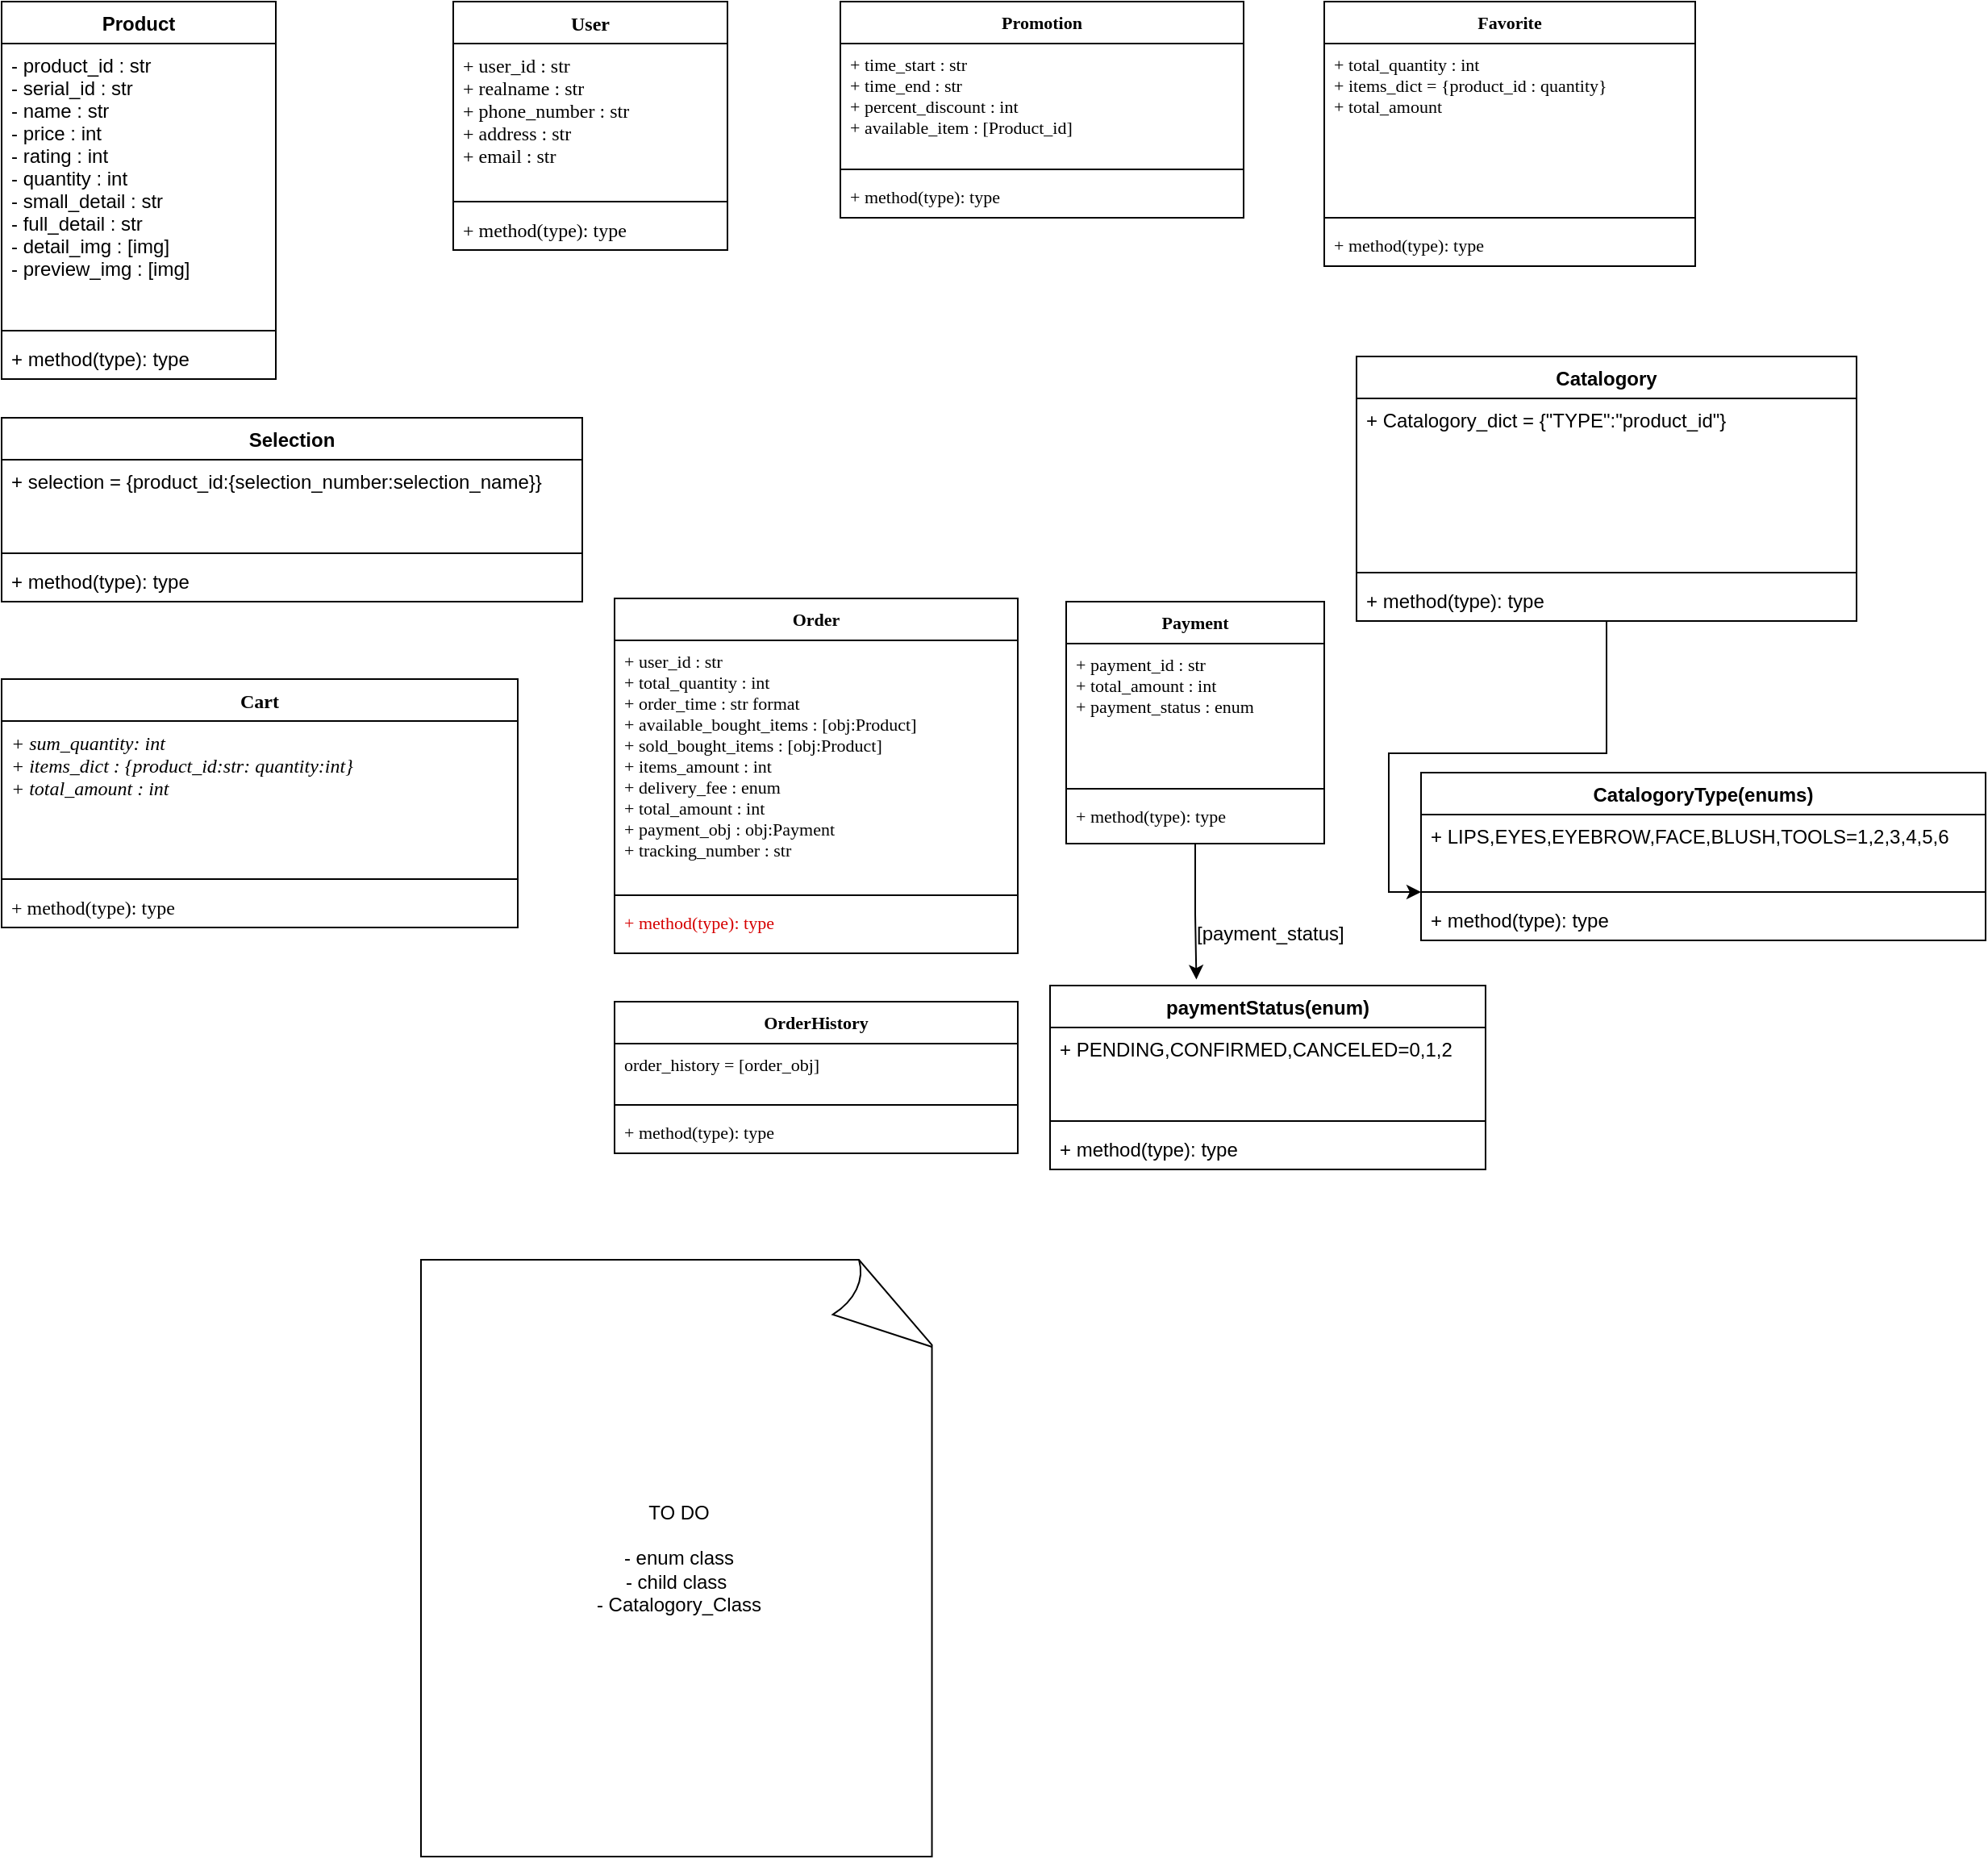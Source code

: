 <mxfile version="20.8.16" type="device"><diagram name="Page-1" id="n5ZgurH_n4MH8ZhJvJ57"><mxGraphModel dx="1026" dy="518" grid="1" gridSize="10" guides="1" tooltips="1" connect="1" arrows="1" fold="1" page="1" pageScale="1" pageWidth="850" pageHeight="1100" math="0" shadow="0"><root><mxCell id="0"/><mxCell id="1" parent="0"/><mxCell id="9LvrDFJ3hs18pUXBCNCo-1" value="Product" style="swimlane;fontStyle=1;align=center;verticalAlign=top;childLayout=stackLayout;horizontal=1;startSize=26;horizontalStack=0;resizeParent=1;resizeParentMax=0;resizeLast=0;collapsible=1;marginBottom=0;" parent="1" vertex="1"><mxGeometry x="20" y="20" width="170" height="234" as="geometry"><mxRectangle x="120" y="60" width="50" height="40" as="alternateBounds"/></mxGeometry></mxCell><mxCell id="9LvrDFJ3hs18pUXBCNCo-2" value="- product_id : str&#10;- serial_id : str &#10;- name : str&#10;- price : int&#10;- rating : int&#10;- quantity : int&#10;- small_detail : str&#10;- full_detail : str&#10;- detail_img : [img]&#10;- preview_img : [img]&#10;" style="text;strokeColor=none;fillColor=none;align=left;verticalAlign=top;spacingLeft=4;spacingRight=4;overflow=hidden;rotatable=0;points=[[0,0.5],[1,0.5]];portConstraint=eastwest;" parent="9LvrDFJ3hs18pUXBCNCo-1" vertex="1"><mxGeometry y="26" width="170" height="174" as="geometry"/></mxCell><mxCell id="9LvrDFJ3hs18pUXBCNCo-3" value="" style="line;strokeWidth=1;fillColor=none;align=left;verticalAlign=middle;spacingTop=-1;spacingLeft=3;spacingRight=3;rotatable=0;labelPosition=right;points=[];portConstraint=eastwest;strokeColor=inherit;" parent="9LvrDFJ3hs18pUXBCNCo-1" vertex="1"><mxGeometry y="200" width="170" height="8" as="geometry"/></mxCell><mxCell id="9LvrDFJ3hs18pUXBCNCo-4" value="+ method(type): type&#10;" style="text;strokeColor=none;fillColor=none;align=left;verticalAlign=top;spacingLeft=4;spacingRight=4;overflow=hidden;rotatable=0;points=[[0,0.5],[1,0.5]];portConstraint=eastwest;" parent="9LvrDFJ3hs18pUXBCNCo-1" vertex="1"><mxGeometry y="208" width="170" height="26" as="geometry"/></mxCell><mxCell id="9LvrDFJ3hs18pUXBCNCo-8" value="User" style="swimlane;fontStyle=1;align=center;verticalAlign=top;childLayout=stackLayout;horizontal=1;startSize=26;horizontalStack=0;resizeParent=1;resizeParentMax=0;resizeLast=0;collapsible=1;marginBottom=0;fontFamily=Verdana;" parent="1" vertex="1"><mxGeometry x="300" y="20" width="170" height="154" as="geometry"/></mxCell><mxCell id="9LvrDFJ3hs18pUXBCNCo-9" value="+ user_id : str&#10;+ realname : str&#10;+ phone_number : str&#10;+ address : str&#10;+ email : str" style="text;strokeColor=none;fillColor=none;align=left;verticalAlign=top;spacingLeft=4;spacingRight=4;overflow=hidden;rotatable=0;points=[[0,0.5],[1,0.5]];portConstraint=eastwest;fontFamily=Verdana;" parent="9LvrDFJ3hs18pUXBCNCo-8" vertex="1"><mxGeometry y="26" width="170" height="94" as="geometry"/></mxCell><mxCell id="9LvrDFJ3hs18pUXBCNCo-10" value="" style="line;strokeWidth=1;fillColor=none;align=left;verticalAlign=middle;spacingTop=-1;spacingLeft=3;spacingRight=3;rotatable=0;labelPosition=right;points=[];portConstraint=eastwest;strokeColor=inherit;fontFamily=Verdana;" parent="9LvrDFJ3hs18pUXBCNCo-8" vertex="1"><mxGeometry y="120" width="170" height="8" as="geometry"/></mxCell><mxCell id="9LvrDFJ3hs18pUXBCNCo-11" value="+ method(type): type" style="text;strokeColor=none;fillColor=none;align=left;verticalAlign=top;spacingLeft=4;spacingRight=4;overflow=hidden;rotatable=0;points=[[0,0.5],[1,0.5]];portConstraint=eastwest;fontFamily=Verdana;" parent="9LvrDFJ3hs18pUXBCNCo-8" vertex="1"><mxGeometry y="128" width="170" height="26" as="geometry"/></mxCell><mxCell id="9LvrDFJ3hs18pUXBCNCo-12" style="edgeStyle=orthogonalEdgeStyle;rounded=0;orthogonalLoop=1;jettySize=auto;html=1;exitX=1;exitY=0.5;exitDx=0;exitDy=0;fontFamily=Verdana;" parent="9LvrDFJ3hs18pUXBCNCo-8" source="9LvrDFJ3hs18pUXBCNCo-9" target="9LvrDFJ3hs18pUXBCNCo-9" edge="1"><mxGeometry relative="1" as="geometry"/></mxCell><mxCell id="9LvrDFJ3hs18pUXBCNCo-17" value="Cart" style="swimlane;fontStyle=1;align=center;verticalAlign=top;childLayout=stackLayout;horizontal=1;startSize=26;horizontalStack=0;resizeParent=1;resizeParentMax=0;resizeLast=0;collapsible=1;marginBottom=0;fontFamily=Verdana;" parent="1" vertex="1"><mxGeometry x="20" y="440" width="320" height="154" as="geometry"/></mxCell><mxCell id="9LvrDFJ3hs18pUXBCNCo-18" value="+ sum_quantity: int&#10;+ items_dict : {product_id:str: quantity:int}&#10;+ total_amount : int" style="text;strokeColor=none;fillColor=none;align=left;verticalAlign=top;spacingLeft=4;spacingRight=4;overflow=hidden;rotatable=0;points=[[0,0.5],[1,0.5]];portConstraint=eastwest;fontFamily=Verdana;fontStyle=2" parent="9LvrDFJ3hs18pUXBCNCo-17" vertex="1"><mxGeometry y="26" width="320" height="94" as="geometry"/></mxCell><mxCell id="9LvrDFJ3hs18pUXBCNCo-19" value="" style="line;strokeWidth=1;fillColor=none;align=left;verticalAlign=middle;spacingTop=-1;spacingLeft=3;spacingRight=3;rotatable=0;labelPosition=right;points=[];portConstraint=eastwest;strokeColor=inherit;fontFamily=Verdana;" parent="9LvrDFJ3hs18pUXBCNCo-17" vertex="1"><mxGeometry y="120" width="320" height="8" as="geometry"/></mxCell><mxCell id="9LvrDFJ3hs18pUXBCNCo-20" value="+ method(type): type" style="text;strokeColor=none;fillColor=none;align=left;verticalAlign=top;spacingLeft=4;spacingRight=4;overflow=hidden;rotatable=0;points=[[0,0.5],[1,0.5]];portConstraint=eastwest;fontFamily=Verdana;" parent="9LvrDFJ3hs18pUXBCNCo-17" vertex="1"><mxGeometry y="128" width="320" height="26" as="geometry"/></mxCell><mxCell id="9LvrDFJ3hs18pUXBCNCo-23" value="Order" style="swimlane;fontStyle=1;align=center;verticalAlign=top;childLayout=stackLayout;horizontal=1;startSize=26;horizontalStack=0;resizeParent=1;resizeParentMax=0;resizeLast=0;collapsible=1;marginBottom=0;fontFamily=Verdana;fontSize=11;fontColor=#000000;" parent="1" vertex="1"><mxGeometry x="400" y="390" width="250" height="220" as="geometry"/></mxCell><mxCell id="9LvrDFJ3hs18pUXBCNCo-24" value="+ user_id : str&#10;+ total_quantity : int&#10;+ order_time : str format&#10;+ available_bought_items : [obj:Product]&#10;+ sold_bought_items : [obj:Product]&#10;+ items_amount : int&#10;+ delivery_fee : enum&#10;+ total_amount : int &#10;+ payment_obj : obj:Payment&#10;+ tracking_number : str&#10;" style="text;strokeColor=none;fillColor=none;align=left;verticalAlign=top;spacingLeft=4;spacingRight=4;overflow=hidden;rotatable=0;points=[[0,0.5],[1,0.5]];portConstraint=eastwest;fontSize=11;fontFamily=Verdana;fontColor=#000000;" parent="9LvrDFJ3hs18pUXBCNCo-23" vertex="1"><mxGeometry y="26" width="250" height="154" as="geometry"/></mxCell><mxCell id="9LvrDFJ3hs18pUXBCNCo-25" value="" style="line;strokeWidth=1;fillColor=none;align=left;verticalAlign=middle;spacingTop=-1;spacingLeft=3;spacingRight=3;rotatable=0;labelPosition=right;points=[];portConstraint=eastwest;strokeColor=inherit;fontFamily=Verdana;fontSize=11;fontColor=#d60000;" parent="9LvrDFJ3hs18pUXBCNCo-23" vertex="1"><mxGeometry y="180" width="250" height="8" as="geometry"/></mxCell><mxCell id="9LvrDFJ3hs18pUXBCNCo-26" value="+ method(type): type" style="text;strokeColor=none;fillColor=none;align=left;verticalAlign=top;spacingLeft=4;spacingRight=4;overflow=hidden;rotatable=0;points=[[0,0.5],[1,0.5]];portConstraint=eastwest;fontSize=11;fontFamily=Verdana;fontColor=#d60000;" parent="9LvrDFJ3hs18pUXBCNCo-23" vertex="1"><mxGeometry y="188" width="250" height="32" as="geometry"/></mxCell><mxCell id="WOBlNUxYIEWbzVN5HYyU-25" style="edgeStyle=orthogonalEdgeStyle;rounded=0;orthogonalLoop=1;jettySize=auto;html=1;entryX=0.336;entryY=-0.033;entryDx=0;entryDy=0;entryPerimeter=0;" edge="1" parent="1" source="9LvrDFJ3hs18pUXBCNCo-31" target="WOBlNUxYIEWbzVN5HYyU-21"><mxGeometry relative="1" as="geometry"/></mxCell><mxCell id="9LvrDFJ3hs18pUXBCNCo-31" value="Payment" style="swimlane;fontStyle=1;align=center;verticalAlign=top;childLayout=stackLayout;horizontal=1;startSize=26;horizontalStack=0;resizeParent=1;resizeParentMax=0;resizeLast=0;collapsible=1;marginBottom=0;fontFamily=Verdana;fontSize=11;fontColor=#000000;" parent="1" vertex="1"><mxGeometry x="680" y="392" width="160" height="150" as="geometry"/></mxCell><mxCell id="9LvrDFJ3hs18pUXBCNCo-32" value="+ payment_id : str&#10;+ total_amount : int&#10;+ payment_status : enum" style="text;strokeColor=none;fillColor=none;align=left;verticalAlign=top;spacingLeft=4;spacingRight=4;overflow=hidden;rotatable=0;points=[[0,0.5],[1,0.5]];portConstraint=eastwest;fontSize=11;fontFamily=Verdana;fontColor=#000000;" parent="9LvrDFJ3hs18pUXBCNCo-31" vertex="1"><mxGeometry y="26" width="160" height="86" as="geometry"/></mxCell><mxCell id="9LvrDFJ3hs18pUXBCNCo-33" value="" style="line;strokeWidth=1;fillColor=none;align=left;verticalAlign=middle;spacingTop=-1;spacingLeft=3;spacingRight=3;rotatable=0;labelPosition=right;points=[];portConstraint=eastwest;strokeColor=inherit;fontFamily=Verdana;fontSize=11;fontColor=#000000;" parent="9LvrDFJ3hs18pUXBCNCo-31" vertex="1"><mxGeometry y="112" width="160" height="8" as="geometry"/></mxCell><mxCell id="9LvrDFJ3hs18pUXBCNCo-34" value="+ method(type): type" style="text;strokeColor=none;fillColor=none;align=left;verticalAlign=top;spacingLeft=4;spacingRight=4;overflow=hidden;rotatable=0;points=[[0,0.5],[1,0.5]];portConstraint=eastwest;fontSize=11;fontFamily=Verdana;fontColor=#000000;" parent="9LvrDFJ3hs18pUXBCNCo-31" vertex="1"><mxGeometry y="120" width="160" height="30" as="geometry"/></mxCell><mxCell id="nESSDT5k0V7fyRcUZwcq-2" value="Promotion" style="swimlane;fontStyle=1;align=center;verticalAlign=top;childLayout=stackLayout;horizontal=1;startSize=26;horizontalStack=0;resizeParent=1;resizeParentMax=0;resizeLast=0;collapsible=1;marginBottom=0;fontFamily=Verdana;fontSize=11;fontColor=#000000;" parent="1" vertex="1"><mxGeometry x="540" y="20" width="250" height="134" as="geometry"/></mxCell><mxCell id="nESSDT5k0V7fyRcUZwcq-3" value="+ time_start : str&#10;+ time_end : str&#10;+ percent_discount : int&#10;+ available_item : [Product_id]" style="text;strokeColor=none;fillColor=none;align=left;verticalAlign=top;spacingLeft=4;spacingRight=4;overflow=hidden;rotatable=0;points=[[0,0.5],[1,0.5]];portConstraint=eastwest;fontSize=11;fontFamily=Verdana;fontColor=#000000;" parent="nESSDT5k0V7fyRcUZwcq-2" vertex="1"><mxGeometry y="26" width="250" height="74" as="geometry"/></mxCell><mxCell id="nESSDT5k0V7fyRcUZwcq-4" value="" style="line;strokeWidth=1;fillColor=none;align=left;verticalAlign=middle;spacingTop=-1;spacingLeft=3;spacingRight=3;rotatable=0;labelPosition=right;points=[];portConstraint=eastwest;strokeColor=inherit;fontFamily=Verdana;fontSize=11;fontColor=#000000;" parent="nESSDT5k0V7fyRcUZwcq-2" vertex="1"><mxGeometry y="100" width="250" height="8" as="geometry"/></mxCell><mxCell id="nESSDT5k0V7fyRcUZwcq-5" value="+ method(type): type" style="text;strokeColor=none;fillColor=none;align=left;verticalAlign=top;spacingLeft=4;spacingRight=4;overflow=hidden;rotatable=0;points=[[0,0.5],[1,0.5]];portConstraint=eastwest;fontSize=11;fontFamily=Verdana;fontColor=#000000;" parent="nESSDT5k0V7fyRcUZwcq-2" vertex="1"><mxGeometry y="108" width="250" height="26" as="geometry"/></mxCell><mxCell id="nESSDT5k0V7fyRcUZwcq-6" value="OrderHistory" style="swimlane;fontStyle=1;align=center;verticalAlign=top;childLayout=stackLayout;horizontal=1;startSize=26;horizontalStack=0;resizeParent=1;resizeParentMax=0;resizeLast=0;collapsible=1;marginBottom=0;fontFamily=Verdana;fontSize=11;fontColor=#000000;" parent="1" vertex="1"><mxGeometry x="400" y="640" width="250" height="94" as="geometry"/></mxCell><mxCell id="nESSDT5k0V7fyRcUZwcq-7" value="order_history = [order_obj]" style="text;strokeColor=none;fillColor=none;align=left;verticalAlign=top;spacingLeft=4;spacingRight=4;overflow=hidden;rotatable=0;points=[[0,0.5],[1,0.5]];portConstraint=eastwest;fontSize=11;fontFamily=Verdana;fontColor=#000000;" parent="nESSDT5k0V7fyRcUZwcq-6" vertex="1"><mxGeometry y="26" width="250" height="34" as="geometry"/></mxCell><mxCell id="nESSDT5k0V7fyRcUZwcq-8" value="" style="line;strokeWidth=1;fillColor=none;align=left;verticalAlign=middle;spacingTop=-1;spacingLeft=3;spacingRight=3;rotatable=0;labelPosition=right;points=[];portConstraint=eastwest;strokeColor=inherit;fontFamily=Verdana;fontSize=11;fontColor=#000000;" parent="nESSDT5k0V7fyRcUZwcq-6" vertex="1"><mxGeometry y="60" width="250" height="8" as="geometry"/></mxCell><mxCell id="nESSDT5k0V7fyRcUZwcq-9" value="+ method(type): type" style="text;strokeColor=none;fillColor=none;align=left;verticalAlign=top;spacingLeft=4;spacingRight=4;overflow=hidden;rotatable=0;points=[[0,0.5],[1,0.5]];portConstraint=eastwest;fontSize=11;fontFamily=Verdana;fontColor=#000000;" parent="nESSDT5k0V7fyRcUZwcq-6" vertex="1"><mxGeometry y="68" width="250" height="26" as="geometry"/></mxCell><mxCell id="nESSDT5k0V7fyRcUZwcq-10" value="Favorite" style="swimlane;fontStyle=1;align=center;verticalAlign=top;childLayout=stackLayout;horizontal=1;startSize=26;horizontalStack=0;resizeParent=1;resizeParentMax=0;resizeLast=0;collapsible=1;marginBottom=0;fontFamily=Verdana;fontSize=11;fontColor=#000000;" parent="1" vertex="1"><mxGeometry x="840" y="20" width="230" height="164" as="geometry"/></mxCell><mxCell id="nESSDT5k0V7fyRcUZwcq-11" value="+ total_quantity : int&#10;+ items_dict = {product_id : quantity}&#10;+ total_amount" style="text;strokeColor=none;fillColor=none;align=left;verticalAlign=top;spacingLeft=4;spacingRight=4;overflow=hidden;rotatable=0;points=[[0,0.5],[1,0.5]];portConstraint=eastwest;fontSize=11;fontFamily=Verdana;fontColor=#000000;" parent="nESSDT5k0V7fyRcUZwcq-10" vertex="1"><mxGeometry y="26" width="230" height="104" as="geometry"/></mxCell><mxCell id="nESSDT5k0V7fyRcUZwcq-12" value="" style="line;strokeWidth=1;fillColor=none;align=left;verticalAlign=middle;spacingTop=-1;spacingLeft=3;spacingRight=3;rotatable=0;labelPosition=right;points=[];portConstraint=eastwest;strokeColor=inherit;fontFamily=Verdana;fontSize=11;fontColor=#000000;" parent="nESSDT5k0V7fyRcUZwcq-10" vertex="1"><mxGeometry y="130" width="230" height="8" as="geometry"/></mxCell><mxCell id="nESSDT5k0V7fyRcUZwcq-13" value="+ method(type): type" style="text;strokeColor=none;fillColor=none;align=left;verticalAlign=top;spacingLeft=4;spacingRight=4;overflow=hidden;rotatable=0;points=[[0,0.5],[1,0.5]];portConstraint=eastwest;fontSize=11;fontFamily=Verdana;fontColor=#000000;" parent="nESSDT5k0V7fyRcUZwcq-10" vertex="1"><mxGeometry y="138" width="230" height="26" as="geometry"/></mxCell><mxCell id="HlFT14iukp6I5szrJLxn-1" value="TO DO&lt;br&gt;&lt;br&gt;- enum class&lt;br&gt;- child class&amp;nbsp;&lt;br&gt;- Catalogory_Class" style="whiteSpace=wrap;html=1;shape=mxgraph.basic.document" parent="1" vertex="1"><mxGeometry x="280" y="800" width="320" height="370" as="geometry"/></mxCell><mxCell id="WOBlNUxYIEWbzVN5HYyU-11" value="" style="edgeStyle=orthogonalEdgeStyle;rounded=0;orthogonalLoop=1;jettySize=auto;html=1;" edge="1" parent="1" source="WOBlNUxYIEWbzVN5HYyU-1" target="WOBlNUxYIEWbzVN5HYyU-7"><mxGeometry relative="1" as="geometry"/></mxCell><mxCell id="WOBlNUxYIEWbzVN5HYyU-1" value="Catalogory&#10;" style="swimlane;fontStyle=1;align=center;verticalAlign=top;childLayout=stackLayout;horizontal=1;startSize=26;horizontalStack=0;resizeParent=1;resizeParentMax=0;resizeLast=0;collapsible=1;marginBottom=0;" vertex="1" parent="1"><mxGeometry x="860" y="240" width="310" height="164" as="geometry"/></mxCell><mxCell id="WOBlNUxYIEWbzVN5HYyU-2" value="+ Catalogory_dict = {&quot;TYPE&quot;:&quot;product_id&quot;}" style="text;strokeColor=none;fillColor=none;align=left;verticalAlign=top;spacingLeft=4;spacingRight=4;overflow=hidden;rotatable=0;points=[[0,0.5],[1,0.5]];portConstraint=eastwest;" vertex="1" parent="WOBlNUxYIEWbzVN5HYyU-1"><mxGeometry y="26" width="310" height="104" as="geometry"/></mxCell><mxCell id="WOBlNUxYIEWbzVN5HYyU-3" value="" style="line;strokeWidth=1;fillColor=none;align=left;verticalAlign=middle;spacingTop=-1;spacingLeft=3;spacingRight=3;rotatable=0;labelPosition=right;points=[];portConstraint=eastwest;strokeColor=inherit;" vertex="1" parent="WOBlNUxYIEWbzVN5HYyU-1"><mxGeometry y="130" width="310" height="8" as="geometry"/></mxCell><mxCell id="WOBlNUxYIEWbzVN5HYyU-4" value="+ method(type): type" style="text;strokeColor=none;fillColor=none;align=left;verticalAlign=top;spacingLeft=4;spacingRight=4;overflow=hidden;rotatable=0;points=[[0,0.5],[1,0.5]];portConstraint=eastwest;" vertex="1" parent="WOBlNUxYIEWbzVN5HYyU-1"><mxGeometry y="138" width="310" height="26" as="geometry"/></mxCell><mxCell id="WOBlNUxYIEWbzVN5HYyU-5" value="CatalogoryType(enums)" style="swimlane;fontStyle=1;align=center;verticalAlign=top;childLayout=stackLayout;horizontal=1;startSize=26;horizontalStack=0;resizeParent=1;resizeParentMax=0;resizeLast=0;collapsible=1;marginBottom=0;" vertex="1" parent="1"><mxGeometry x="900" y="498" width="350" height="104" as="geometry"/></mxCell><mxCell id="WOBlNUxYIEWbzVN5HYyU-6" value="+ LIPS,EYES,EYEBROW,FACE,BLUSH,TOOLS=1,2,3,4,5,6" style="text;strokeColor=none;fillColor=none;align=left;verticalAlign=top;spacingLeft=4;spacingRight=4;overflow=hidden;rotatable=0;points=[[0,0.5],[1,0.5]];portConstraint=eastwest;" vertex="1" parent="WOBlNUxYIEWbzVN5HYyU-5"><mxGeometry y="26" width="350" height="44" as="geometry"/></mxCell><mxCell id="WOBlNUxYIEWbzVN5HYyU-7" value="" style="line;strokeWidth=1;fillColor=none;align=left;verticalAlign=middle;spacingTop=-1;spacingLeft=3;spacingRight=3;rotatable=0;labelPosition=right;points=[];portConstraint=eastwest;strokeColor=inherit;" vertex="1" parent="WOBlNUxYIEWbzVN5HYyU-5"><mxGeometry y="70" width="350" height="8" as="geometry"/></mxCell><mxCell id="WOBlNUxYIEWbzVN5HYyU-8" value="+ method(type): type" style="text;strokeColor=none;fillColor=none;align=left;verticalAlign=top;spacingLeft=4;spacingRight=4;overflow=hidden;rotatable=0;points=[[0,0.5],[1,0.5]];portConstraint=eastwest;" vertex="1" parent="WOBlNUxYIEWbzVN5HYyU-5"><mxGeometry y="78" width="350" height="26" as="geometry"/></mxCell><mxCell id="WOBlNUxYIEWbzVN5HYyU-12" value="Selection" style="swimlane;fontStyle=1;align=center;verticalAlign=top;childLayout=stackLayout;horizontal=1;startSize=26;horizontalStack=0;resizeParent=1;resizeParentMax=0;resizeLast=0;collapsible=1;marginBottom=0;" vertex="1" parent="1"><mxGeometry x="20" y="278" width="360" height="114" as="geometry"/></mxCell><mxCell id="WOBlNUxYIEWbzVN5HYyU-13" value="+ selection = {product_id:{selection_number:selection_name}}" style="text;strokeColor=none;fillColor=none;align=left;verticalAlign=top;spacingLeft=4;spacingRight=4;overflow=hidden;rotatable=0;points=[[0,0.5],[1,0.5]];portConstraint=eastwest;" vertex="1" parent="WOBlNUxYIEWbzVN5HYyU-12"><mxGeometry y="26" width="360" height="54" as="geometry"/></mxCell><mxCell id="WOBlNUxYIEWbzVN5HYyU-14" value="" style="line;strokeWidth=1;fillColor=none;align=left;verticalAlign=middle;spacingTop=-1;spacingLeft=3;spacingRight=3;rotatable=0;labelPosition=right;points=[];portConstraint=eastwest;strokeColor=inherit;" vertex="1" parent="WOBlNUxYIEWbzVN5HYyU-12"><mxGeometry y="80" width="360" height="8" as="geometry"/></mxCell><mxCell id="WOBlNUxYIEWbzVN5HYyU-15" value="+ method(type): type" style="text;strokeColor=none;fillColor=none;align=left;verticalAlign=top;spacingLeft=4;spacingRight=4;overflow=hidden;rotatable=0;points=[[0,0.5],[1,0.5]];portConstraint=eastwest;" vertex="1" parent="WOBlNUxYIEWbzVN5HYyU-12"><mxGeometry y="88" width="360" height="26" as="geometry"/></mxCell><mxCell id="WOBlNUxYIEWbzVN5HYyU-21" value="paymentStatus(enum)" style="swimlane;fontStyle=1;align=center;verticalAlign=top;childLayout=stackLayout;horizontal=1;startSize=26;horizontalStack=0;resizeParent=1;resizeParentMax=0;resizeLast=0;collapsible=1;marginBottom=0;" vertex="1" parent="1"><mxGeometry x="670" y="630" width="270" height="114" as="geometry"/></mxCell><mxCell id="WOBlNUxYIEWbzVN5HYyU-22" value="+ PENDING,CONFIRMED,CANCELED=0,1,2" style="text;strokeColor=none;fillColor=none;align=left;verticalAlign=top;spacingLeft=4;spacingRight=4;overflow=hidden;rotatable=0;points=[[0,0.5],[1,0.5]];portConstraint=eastwest;" vertex="1" parent="WOBlNUxYIEWbzVN5HYyU-21"><mxGeometry y="26" width="270" height="54" as="geometry"/></mxCell><mxCell id="WOBlNUxYIEWbzVN5HYyU-23" value="" style="line;strokeWidth=1;fillColor=none;align=left;verticalAlign=middle;spacingTop=-1;spacingLeft=3;spacingRight=3;rotatable=0;labelPosition=right;points=[];portConstraint=eastwest;strokeColor=inherit;" vertex="1" parent="WOBlNUxYIEWbzVN5HYyU-21"><mxGeometry y="80" width="270" height="8" as="geometry"/></mxCell><mxCell id="WOBlNUxYIEWbzVN5HYyU-24" value="+ method(type): type" style="text;strokeColor=none;fillColor=none;align=left;verticalAlign=top;spacingLeft=4;spacingRight=4;overflow=hidden;rotatable=0;points=[[0,0.5],[1,0.5]];portConstraint=eastwest;" vertex="1" parent="WOBlNUxYIEWbzVN5HYyU-21"><mxGeometry y="88" width="270" height="26" as="geometry"/></mxCell><mxCell id="WOBlNUxYIEWbzVN5HYyU-27" value="[payment_status]" style="text;strokeColor=none;fillColor=none;align=left;verticalAlign=top;spacingLeft=4;spacingRight=4;overflow=hidden;rotatable=0;points=[[0,0.5],[1,0.5]];portConstraint=eastwest;" vertex="1" parent="1"><mxGeometry x="755" y="584" width="105" height="26" as="geometry"/></mxCell></root></mxGraphModel></diagram></mxfile>
